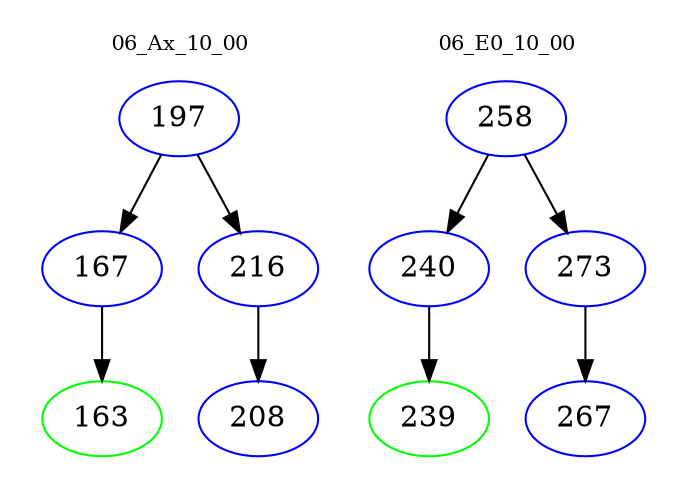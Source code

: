 digraph{
subgraph cluster_0 {
color = white
label = "06_Ax_10_00";
fontsize=10;
T0_197 [label="197", color="blue"]
T0_197 -> T0_167 [color="black"]
T0_167 [label="167", color="blue"]
T0_167 -> T0_163 [color="black"]
T0_163 [label="163", color="green"]
T0_197 -> T0_216 [color="black"]
T0_216 [label="216", color="blue"]
T0_216 -> T0_208 [color="black"]
T0_208 [label="208", color="blue"]
}
subgraph cluster_1 {
color = white
label = "06_E0_10_00";
fontsize=10;
T1_258 [label="258", color="blue"]
T1_258 -> T1_240 [color="black"]
T1_240 [label="240", color="blue"]
T1_240 -> T1_239 [color="black"]
T1_239 [label="239", color="green"]
T1_258 -> T1_273 [color="black"]
T1_273 [label="273", color="blue"]
T1_273 -> T1_267 [color="black"]
T1_267 [label="267", color="blue"]
}
}

